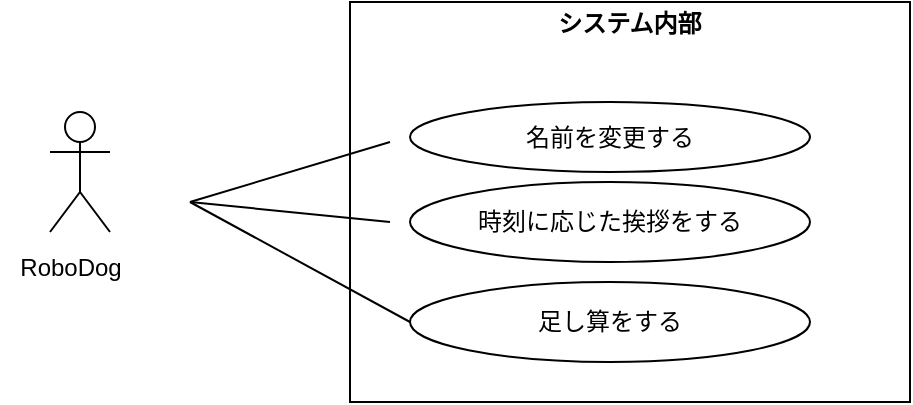 <mxfile>
    <diagram id="INDtaI6GpIRUK0jxg18A" name="ページ1">
        <mxGraphModel dx="576" dy="302" grid="1" gridSize="10" guides="1" tooltips="1" connect="1" arrows="1" fold="1" page="1" pageScale="1" pageWidth="827" pageHeight="1169" math="0" shadow="0">
            <root>
                <mxCell id="0"/>
                <mxCell id="1" parent="0"/>
                <mxCell id="3" value="" style="shape=umlActor;verticalLabelPosition=bottom;verticalAlign=top;html=1;" parent="1" vertex="1">
                    <mxGeometry x="100" y="65" width="30" height="60" as="geometry"/>
                </mxCell>
                <mxCell id="4" value="&lt;p style=&quot;margin:0px;margin-top:4px;text-align:center;&quot;&gt;&lt;b&gt;システム内部&lt;/b&gt;&lt;/p&gt;&lt;p style=&quot;margin:0px;margin-top:4px;text-align:center;&quot;&gt;&lt;b&gt;&lt;br&gt;&lt;/b&gt;&lt;/p&gt;&lt;p style=&quot;margin:0px;margin-top:4px;text-align:center;&quot;&gt;&lt;br&gt;&lt;/p&gt;&lt;p style=&quot;margin:0px;margin-top:4px;text-align:center;&quot;&gt;&lt;br&gt;&lt;/p&gt;&lt;p style=&quot;margin:0px;margin-top:4px;text-align:center;&quot;&gt;&lt;br&gt;&lt;/p&gt;" style="verticalAlign=top;align=left;overflow=fill;html=1;whiteSpace=wrap;" parent="1" vertex="1">
                    <mxGeometry x="250" y="10" width="280" height="200" as="geometry"/>
                </mxCell>
                <mxCell id="5" value="名前を変更する" style="ellipse;whiteSpace=wrap;html=1;" parent="1" vertex="1">
                    <mxGeometry x="280" y="60" width="200" height="35" as="geometry"/>
                </mxCell>
                <mxCell id="7" value="時刻に応じた挨拶をする" style="ellipse;whiteSpace=wrap;html=1;" parent="1" vertex="1">
                    <mxGeometry x="280" y="100" width="200" height="40" as="geometry"/>
                </mxCell>
                <mxCell id="10" value="" style="endArrow=none;html=1;" parent="1" edge="1">
                    <mxGeometry width="50" height="50" relative="1" as="geometry">
                        <mxPoint x="170" y="110" as="sourcePoint"/>
                        <mxPoint x="270" y="80" as="targetPoint"/>
                    </mxGeometry>
                </mxCell>
                <mxCell id="11" value="" style="endArrow=none;html=1;" parent="1" edge="1">
                    <mxGeometry width="50" height="50" relative="1" as="geometry">
                        <mxPoint x="170" y="110" as="sourcePoint"/>
                        <mxPoint x="270" y="120" as="targetPoint"/>
                    </mxGeometry>
                </mxCell>
                <mxCell id="13" value="足し算をする" style="ellipse;whiteSpace=wrap;html=1;" vertex="1" parent="1">
                    <mxGeometry x="280" y="150" width="200" height="40" as="geometry"/>
                </mxCell>
                <mxCell id="14" value="" style="endArrow=none;html=1;entryX=0;entryY=0.5;entryDx=0;entryDy=0;" edge="1" parent="1" target="13">
                    <mxGeometry width="50" height="50" relative="1" as="geometry">
                        <mxPoint x="170" y="110" as="sourcePoint"/>
                        <mxPoint x="280" y="130" as="targetPoint"/>
                    </mxGeometry>
                </mxCell>
                <mxCell id="15" value="RoboDog" style="text;html=1;align=center;verticalAlign=middle;resizable=0;points=[];autosize=1;strokeColor=none;fillColor=none;" vertex="1" parent="1">
                    <mxGeometry x="75" y="128" width="70" height="30" as="geometry"/>
                </mxCell>
            </root>
        </mxGraphModel>
    </diagram>
</mxfile>